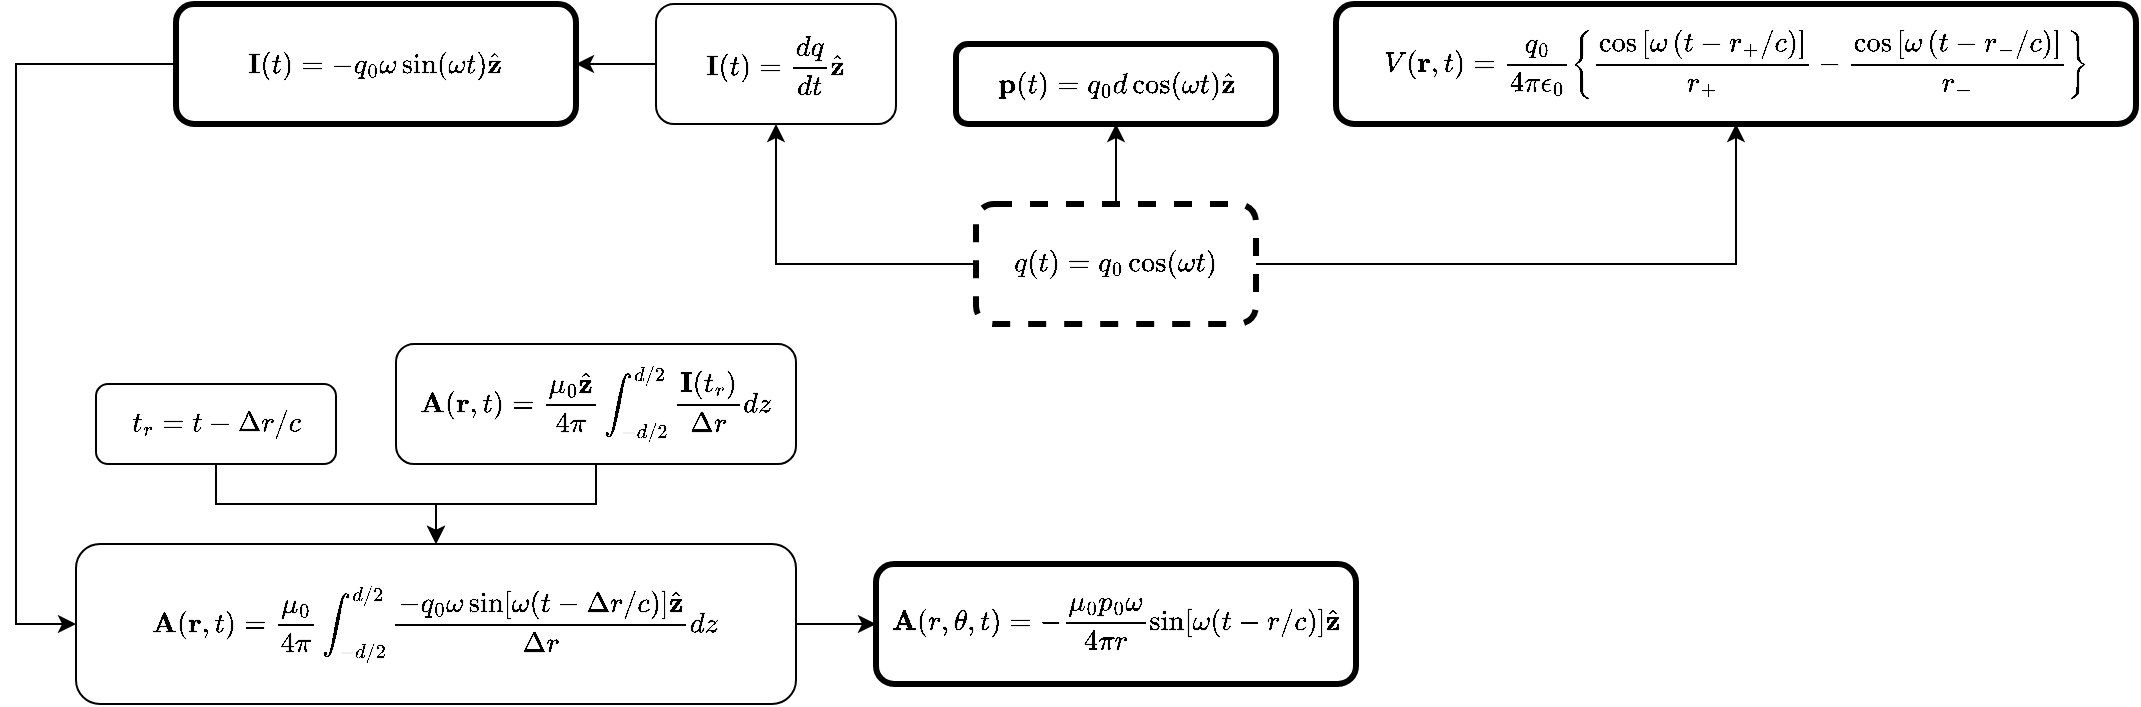<mxfile version="14.5.6" type="device"><diagram id="zrVul62lJx-7S8IOdKE7" name="Page-1"><mxGraphModel dx="1914" dy="851" grid="1" gridSize="10" guides="1" tooltips="1" connect="1" arrows="1" fold="1" page="1" pageScale="1" pageWidth="827" pageHeight="1169" math="1" shadow="0"><root><mxCell id="0"/><mxCell id="1" parent="0"/><mxCell id="oBxZZGVOkpx9dGF-wP_h-43" value="$$V(\mathbf{r}, t)=\frac{q_{0}&lt;br&gt;}{4 \pi \epsilon_{0}}\left\{\frac{\cos \left[\omega\left(t-r_{+} / c\right)\right]}{r_{+}}-\frac{\cos \left[\omega\left(t-r_{-} / c\right)\right]}{r_{-}}\right\}$$" style="rounded=1;whiteSpace=wrap;html=1;strokeWidth=3;" parent="1" vertex="1"><mxGeometry x="130" y="40" width="400" height="60" as="geometry"/></mxCell><mxCell id="dGOe97dBbehGPrbWsqdT-12" style="edgeStyle=orthogonalEdgeStyle;rounded=0;orthogonalLoop=1;jettySize=auto;html=1;entryX=0.5;entryY=1;entryDx=0;entryDy=0;fontSize=12;" edge="1" parent="1" source="oBxZZGVOkpx9dGF-wP_h-44" target="oBxZZGVOkpx9dGF-wP_h-43"><mxGeometry relative="1" as="geometry"/></mxCell><mxCell id="dGOe97dBbehGPrbWsqdT-13" value="" style="edgeStyle=orthogonalEdgeStyle;rounded=0;orthogonalLoop=1;jettySize=auto;html=1;fontSize=12;" edge="1" parent="1" source="oBxZZGVOkpx9dGF-wP_h-44" target="oBxZZGVOkpx9dGF-wP_h-45"><mxGeometry relative="1" as="geometry"/></mxCell><mxCell id="dGOe97dBbehGPrbWsqdT-16" style="edgeStyle=orthogonalEdgeStyle;rounded=0;orthogonalLoop=1;jettySize=auto;html=1;entryX=0.5;entryY=1;entryDx=0;entryDy=0;fontSize=12;" edge="1" parent="1" source="oBxZZGVOkpx9dGF-wP_h-44" target="oBxZZGVOkpx9dGF-wP_h-48"><mxGeometry relative="1" as="geometry"/></mxCell><mxCell id="oBxZZGVOkpx9dGF-wP_h-44" value="$$q(t)=q_{0} \cos (\omega t)$$" style="rounded=1;whiteSpace=wrap;html=1;shadow=0;glass=0;labelBackgroundColor=none;sketch=0;strokeColor=#000000;strokeWidth=3;fillColor=none;gradientColor=none;fontFamily=Helvetica;fontSize=12;fontColor=#000000;dashed=1;" parent="1" vertex="1"><mxGeometry x="-50" y="140" width="140" height="60" as="geometry"/></mxCell><mxCell id="oBxZZGVOkpx9dGF-wP_h-45" value="$$\mathbf{p}(t)=q_{0} d \cos (\omega t) \hat{\mathbf{z}}$$" style="rounded=1;whiteSpace=wrap;html=1;shadow=0;glass=0;labelBackgroundColor=none;sketch=0;strokeColor=#000000;strokeWidth=3;fillColor=none;gradientColor=none;fontFamily=Helvetica;fontSize=12;fontColor=#000000;" parent="1" vertex="1"><mxGeometry x="-60" y="60" width="160" height="40" as="geometry"/></mxCell><mxCell id="oBxZZGVOkpx9dGF-wP_h-51" value="" style="edgeStyle=orthogonalEdgeStyle;rounded=1;orthogonalLoop=1;jettySize=auto;html=1;strokeColor=#000000;fontFamily=Helvetica;fontSize=20;fontColor=#000000;" parent="1" source="oBxZZGVOkpx9dGF-wP_h-48" target="oBxZZGVOkpx9dGF-wP_h-50" edge="1"><mxGeometry relative="1" as="geometry"/></mxCell><mxCell id="oBxZZGVOkpx9dGF-wP_h-48" value="$$\mathbf{I}(t)=\frac{d q}{d t} \hat{\mathbf{z}}$$" style="rounded=1;whiteSpace=wrap;html=1;shadow=0;glass=0;labelBackgroundColor=none;sketch=0;strokeColor=#000000;strokeWidth=1;fillColor=none;gradientColor=none;fontFamily=Helvetica;fontSize=12;fontColor=#000000;" parent="1" vertex="1"><mxGeometry x="-210" y="40" width="120" height="60" as="geometry"/></mxCell><mxCell id="dGOe97dBbehGPrbWsqdT-17" style="edgeStyle=orthogonalEdgeStyle;rounded=0;orthogonalLoop=1;jettySize=auto;html=1;entryX=0;entryY=0.5;entryDx=0;entryDy=0;fontSize=12;" edge="1" parent="1" source="oBxZZGVOkpx9dGF-wP_h-50" target="oBxZZGVOkpx9dGF-wP_h-52"><mxGeometry relative="1" as="geometry"><Array as="points"><mxPoint x="-530" y="70"/><mxPoint x="-530" y="350"/></Array></mxGeometry></mxCell><mxCell id="oBxZZGVOkpx9dGF-wP_h-50" value="&lt;span style=&quot;font-size: 12px;&quot;&gt;$$\mathbf{I}(t)=-q_{0} \omega \sin (\omega t) \hat{\mathbf{z}}$$&lt;/span&gt;" style="whiteSpace=wrap;html=1;rounded=1;shadow=0;fontSize=12;strokeWidth=3;fillColor=none;glass=0;sketch=0;" parent="1" vertex="1"><mxGeometry x="-450" y="40" width="200" height="60" as="geometry"/></mxCell><mxCell id="dGOe97dBbehGPrbWsqdT-7" style="edgeStyle=orthogonalEdgeStyle;rounded=0;orthogonalLoop=1;jettySize=auto;html=1;entryX=0;entryY=0.5;entryDx=0;entryDy=0;fontSize=12;" edge="1" parent="1" source="oBxZZGVOkpx9dGF-wP_h-52" target="dGOe97dBbehGPrbWsqdT-5"><mxGeometry relative="1" as="geometry"/></mxCell><mxCell id="oBxZZGVOkpx9dGF-wP_h-52" value="$$\mathbf{A}(\mathbf{r}, t)=\frac{\mu_{0}}{4 \pi} \int_{-d / 2}^{d / 2} \frac{-q_{0} \omega \sin [\omega(t-\Delta&amp;nbsp;&lt;br style=&quot;font-size: 12px;&quot;&gt;r / c)] \hat{\mathbf{z}}}{\Delta r} d z$$" style="whiteSpace=wrap;html=1;rounded=1;shadow=0;fontSize=12;strokeWidth=1;fillColor=none;glass=0;sketch=0;" parent="1" vertex="1"><mxGeometry x="-500" y="310" width="360" height="80" as="geometry"/></mxCell><mxCell id="dGOe97dBbehGPrbWsqdT-11" value="" style="edgeStyle=orthogonalEdgeStyle;rounded=0;orthogonalLoop=1;jettySize=auto;html=1;fontSize=12;" edge="1" parent="1" source="oBxZZGVOkpx9dGF-wP_h-54" target="oBxZZGVOkpx9dGF-wP_h-52"><mxGeometry relative="1" as="geometry"><Array as="points"><mxPoint x="-240" y="290"/><mxPoint x="-320" y="290"/></Array></mxGeometry></mxCell><mxCell id="oBxZZGVOkpx9dGF-wP_h-54" value="$$\mathbf{A}(\mathbf{r}, t)=\frac{\mu_{0}\hat{\mathbf{z}}&lt;br style=&quot;font-size: 12px;&quot;&gt;}{4 \pi} \int_{-d / 2}^{d / 2} \frac{\mathbf{I}(t_r)}{\Delta r} d z$$" style="whiteSpace=wrap;html=1;rounded=1;shadow=0;fontSize=12;strokeWidth=1;fillColor=none;glass=0;sketch=0;" parent="1" vertex="1"><mxGeometry x="-340" y="210" width="200" height="60" as="geometry"/></mxCell><mxCell id="dGOe97dBbehGPrbWsqdT-10" value="" style="edgeStyle=orthogonalEdgeStyle;rounded=0;orthogonalLoop=1;jettySize=auto;html=1;fontSize=12;" edge="1" parent="1" source="dGOe97dBbehGPrbWsqdT-1" target="oBxZZGVOkpx9dGF-wP_h-52"><mxGeometry relative="1" as="geometry"/></mxCell><mxCell id="dGOe97dBbehGPrbWsqdT-1" value="$$t_r=t-\Delta r/c$$" style="rounded=1;whiteSpace=wrap;html=1;" vertex="1" parent="1"><mxGeometry x="-490" y="230" width="120" height="40" as="geometry"/></mxCell><mxCell id="dGOe97dBbehGPrbWsqdT-5" value="$$\mathbf{A}(r, \theta, t)=-\frac{\mu_{0} p_{0} \omega}{4 \pi r} \sin [\omega(t-r / c)] \hat{\mathbf{z}}$$" style="rounded=1;whiteSpace=wrap;html=1;fontSize=12;strokeWidth=3;" vertex="1" parent="1"><mxGeometry x="-100" y="320" width="240" height="60" as="geometry"/></mxCell></root></mxGraphModel></diagram></mxfile>